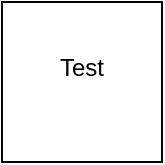 <mxfile version="16.6.4" type="github">
  <diagram id="v5qhJ7hs3gcvQsynXfmO" name="Page-1">
    <mxGraphModel dx="1102" dy="565" grid="1" gridSize="10" guides="1" tooltips="1" connect="1" arrows="1" fold="1" page="1" pageScale="1" pageWidth="827" pageHeight="1169" math="0" shadow="0">
      <root>
        <mxCell id="0" />
        <mxCell id="1" parent="0" />
        <mxCell id="uMlyJ9u_k0-5jP6iLL9K-1" value="&lt;div&gt;Test&lt;/div&gt;&lt;div&gt;&lt;br&gt;&lt;/div&gt;" style="whiteSpace=wrap;html=1;aspect=fixed;" vertex="1" parent="1">
          <mxGeometry x="350" y="220" width="80" height="80" as="geometry" />
        </mxCell>
      </root>
    </mxGraphModel>
  </diagram>
</mxfile>
